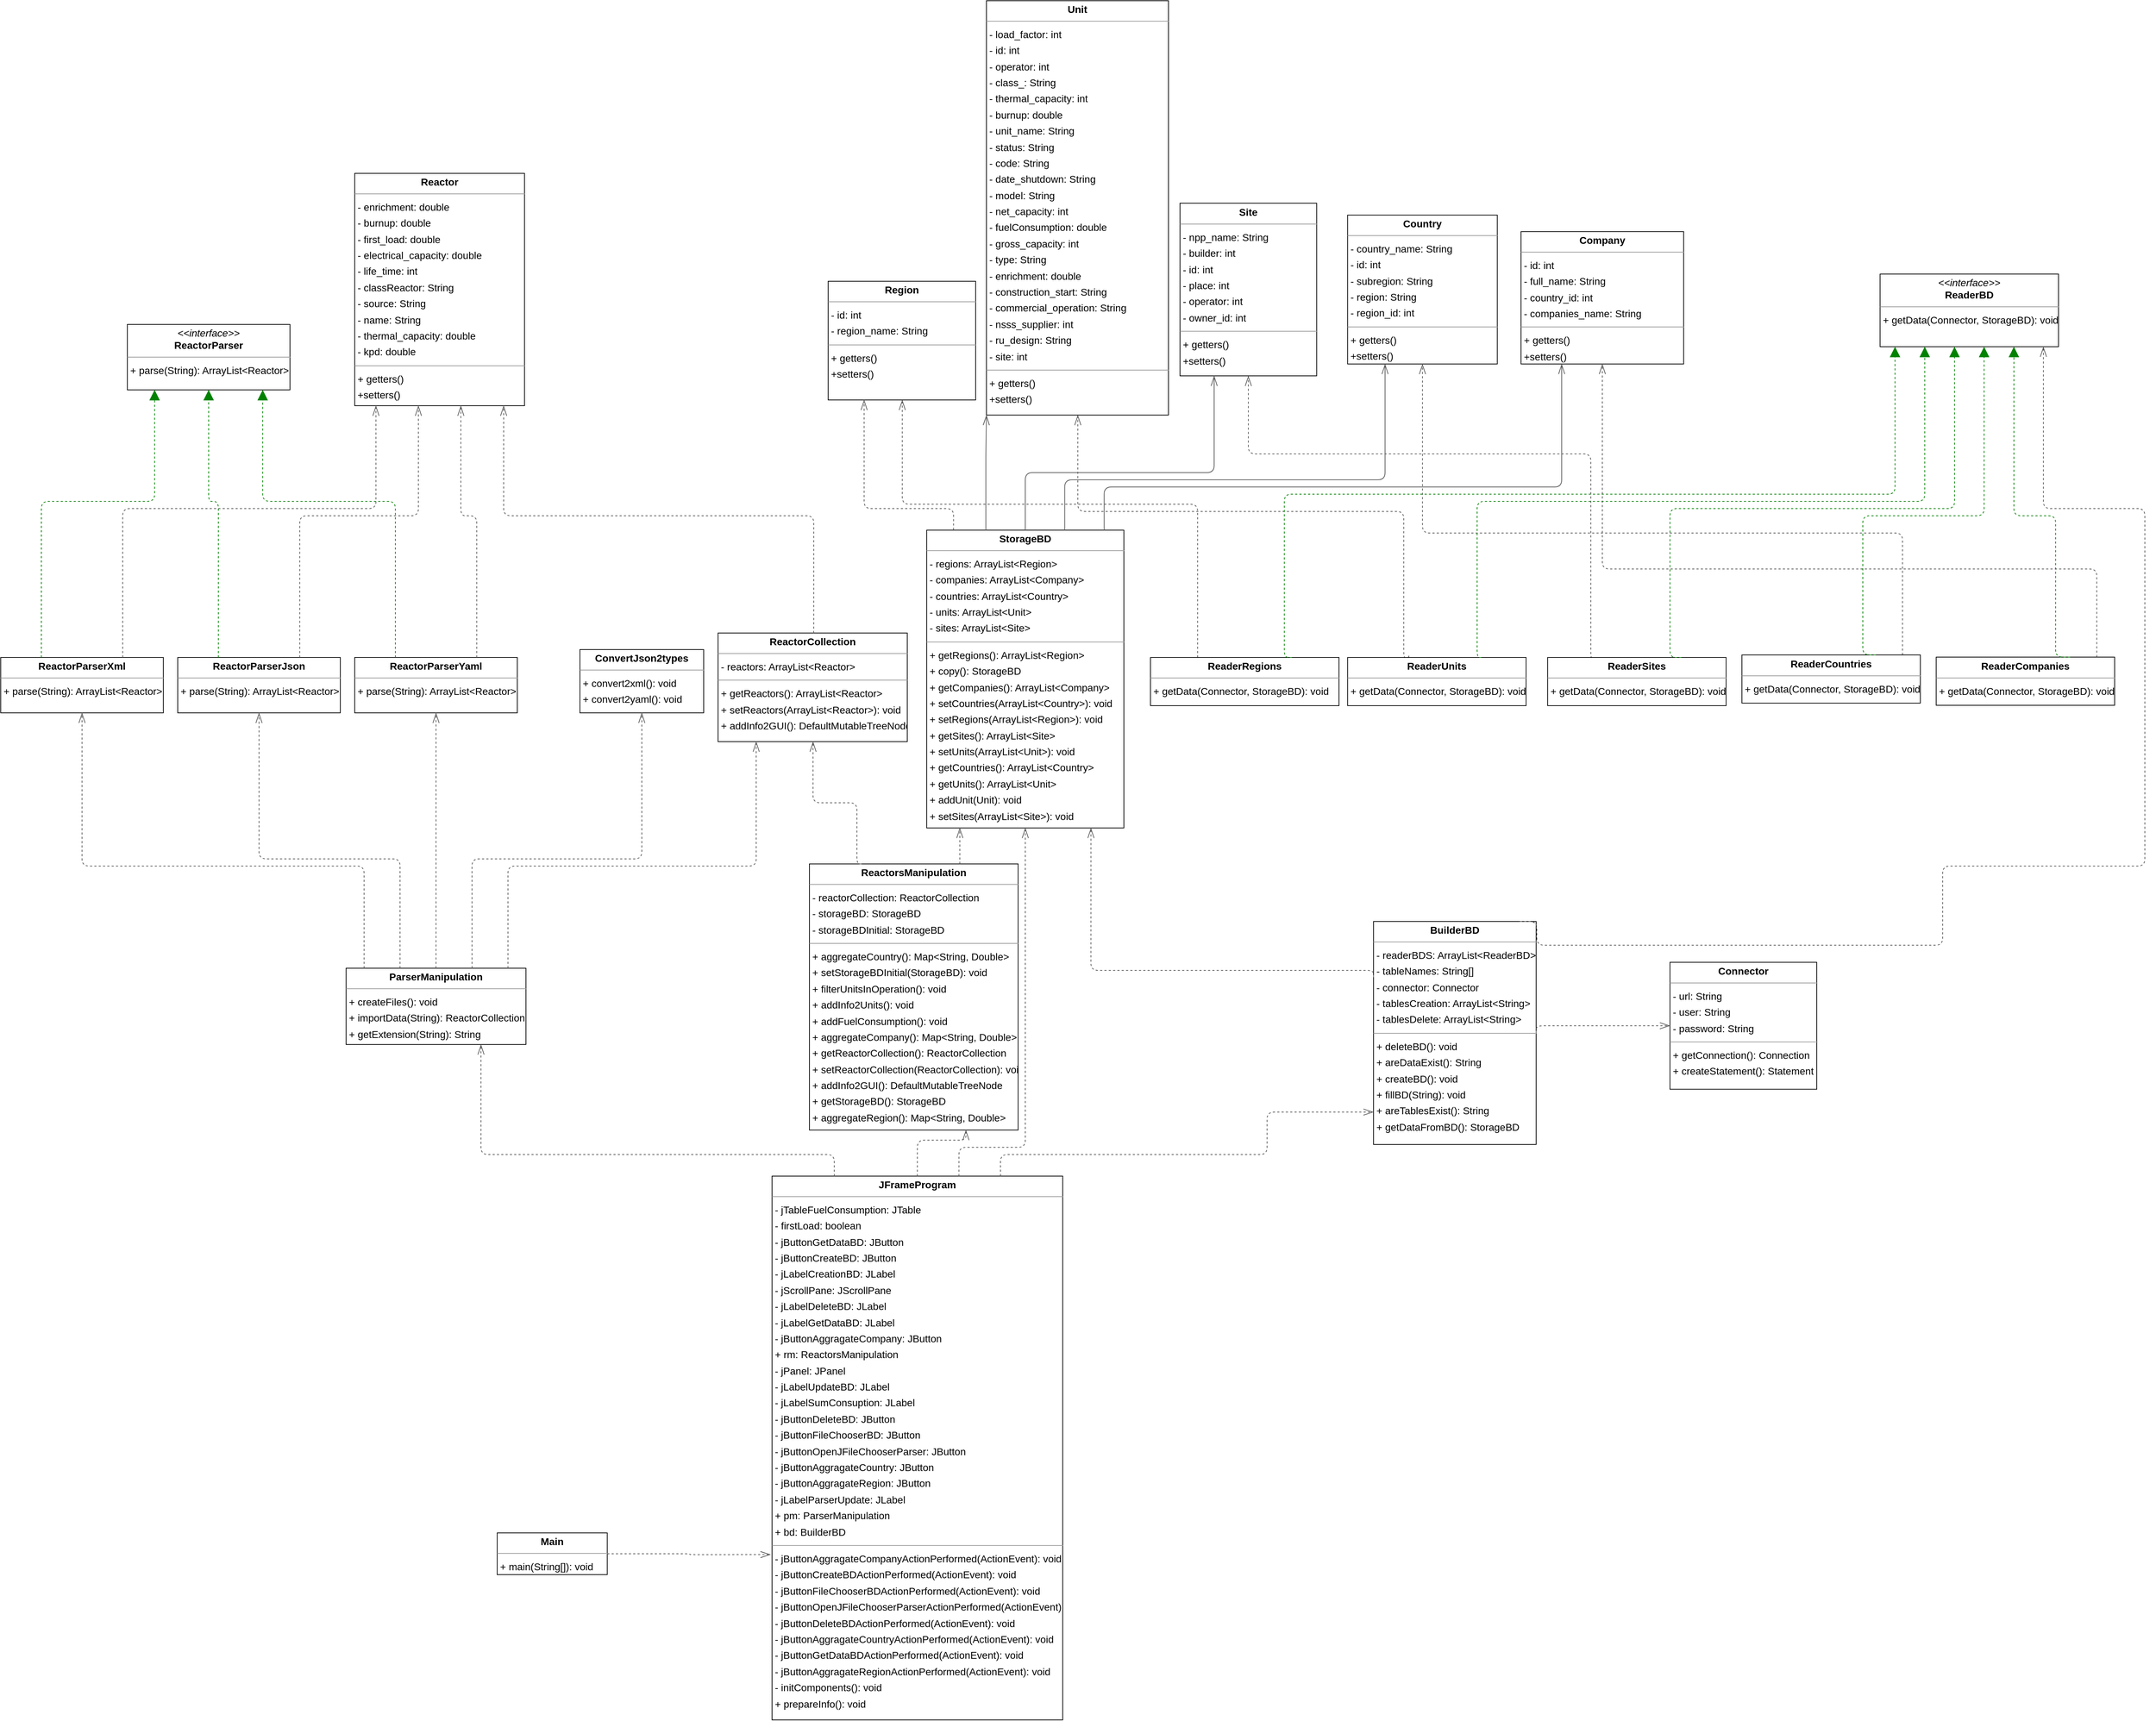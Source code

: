 <mxfile version="20.8.16" type="device"><diagram id="jEGUqI_RYxF84M_RP0Kh" name="Страница 1"><mxGraphModel dx="2385" dy="155" grid="1" gridSize="10" guides="1" tooltips="1" connect="1" arrows="1" fold="1" page="0" pageScale="1" pageWidth="827" pageHeight="1169" background="none" math="0" shadow="0"><root><mxCell id="0"/><mxCell id="1" parent="0"/><mxCell id="node4" value="&lt;p style=&quot;margin:0px;margin-top:4px;text-align:center;&quot;&gt;&lt;b&gt;BuilderBD&lt;/b&gt;&lt;/p&gt;&lt;hr size=&quot;1&quot;/&gt;&lt;p style=&quot;margin:0 0 0 4px;line-height:1.6;&quot;&gt;- readerBDS: ArrayList&amp;lt;ReaderBD&amp;gt;&lt;br/&gt;- tableNames: String[]&lt;br/&gt;- connector: Connector&lt;br/&gt;- tablesCreation: ArrayList&amp;lt;String&amp;gt;&lt;br/&gt;- tablesDelete: ArrayList&amp;lt;String&amp;gt;&lt;/p&gt;&lt;hr size=&quot;1&quot;/&gt;&lt;p style=&quot;margin:0 0 0 4px;line-height:1.6;&quot;&gt;+ deleteBD(): void&lt;br/&gt;+ areDataExist(): String&lt;br/&gt;+ createBD(): void&lt;br/&gt;+ fillBD(String): void&lt;br/&gt;+ areTablesExist(): String&lt;br/&gt;+ getDataFromBD(): StorageBD&lt;/p&gt;" style="verticalAlign=top;align=left;overflow=fill;fontSize=14;fontFamily=Helvetica;html=1;rounded=0;shadow=0;comic=0;labelBackgroundColor=none;strokeWidth=1;" parent="1" vertex="1"><mxGeometry x="1758" y="2120" width="226" height="310" as="geometry"/></mxCell><mxCell id="node24" value="&lt;p style=&quot;margin:0px;margin-top:4px;text-align:center;&quot;&gt;&lt;b&gt;Company&lt;/b&gt;&lt;/p&gt;&lt;hr size=&quot;1&quot;&gt;&lt;p style=&quot;margin:0 0 0 4px;line-height:1.6;&quot;&gt;- id: int&lt;br&gt;- full_name: String&lt;br&gt;- country_id: int&lt;br&gt;- companies_name: String&lt;/p&gt;&lt;hr size=&quot;1&quot;&gt;&lt;p style=&quot;border-color: var(--border-color); margin: 0px 0px 0px 4px; line-height: 1.6;&quot;&gt;+ getters()&lt;/p&gt;&lt;p style=&quot;border-color: var(--border-color); margin: 0px 0px 0px 4px; line-height: 1.6;&quot;&gt;+setters()&lt;/p&gt;" style="verticalAlign=top;align=left;overflow=fill;fontSize=14;fontFamily=Helvetica;html=1;rounded=0;shadow=0;comic=0;labelBackgroundColor=none;strokeWidth=1;" parent="1" vertex="1"><mxGeometry x="1963" y="1161" width="226" height="184" as="geometry"/></mxCell><mxCell id="node3" value="&lt;p style=&quot;margin:0px;margin-top:4px;text-align:center;&quot;&gt;&lt;b&gt;Connector&lt;/b&gt;&lt;/p&gt;&lt;hr size=&quot;1&quot;/&gt;&lt;p style=&quot;margin:0 0 0 4px;line-height:1.6;&quot;&gt;- url: String&lt;br/&gt;- user: String&lt;br/&gt;- password: String&lt;/p&gt;&lt;hr size=&quot;1&quot;/&gt;&lt;p style=&quot;margin:0 0 0 4px;line-height:1.6;&quot;&gt;+ getConnection(): Connection&lt;br/&gt;+ createStatement(): Statement&lt;/p&gt;" style="verticalAlign=top;align=left;overflow=fill;fontSize=14;fontFamily=Helvetica;html=1;rounded=0;shadow=0;comic=0;labelBackgroundColor=none;strokeWidth=1;" parent="1" vertex="1"><mxGeometry x="2170" y="2176.75" width="204" height="176.5" as="geometry"/></mxCell><mxCell id="node9" value="&lt;p style=&quot;margin:0px;margin-top:4px;text-align:center;&quot;&gt;&lt;b&gt;ConvertJson2types&lt;/b&gt;&lt;/p&gt;&lt;hr size=&quot;1&quot;/&gt;&lt;p style=&quot;margin:0 0 0 4px;line-height:1.6;&quot;&gt;+ convert2xml(): void&lt;br/&gt;+ convert2yaml(): void&lt;/p&gt;" style="verticalAlign=top;align=left;overflow=fill;fontSize=14;fontFamily=Helvetica;html=1;rounded=0;shadow=0;comic=0;labelBackgroundColor=none;strokeWidth=1;" parent="1" vertex="1"><mxGeometry x="655" y="1742" width="172" height="88" as="geometry"/></mxCell><mxCell id="node22" value="&lt;p style=&quot;margin:0px;margin-top:4px;text-align:center;&quot;&gt;&lt;b&gt;Country&lt;/b&gt;&lt;/p&gt;&lt;hr size=&quot;1&quot;&gt;&lt;p style=&quot;margin:0 0 0 4px;line-height:1.6;&quot;&gt;- country_name: String&lt;br&gt;- id: int&lt;br&gt;- subregion: String&lt;br&gt;- region: String&lt;br&gt;- region_id: int&lt;/p&gt;&lt;hr size=&quot;1&quot;&gt;&lt;p style=&quot;border-color: var(--border-color); margin: 0px 0px 0px 4px; line-height: 1.6;&quot;&gt;+ getters()&lt;/p&gt;&lt;p style=&quot;border-color: var(--border-color); margin: 0px 0px 0px 4px; line-height: 1.6;&quot;&gt;+setters()&lt;/p&gt;" style="verticalAlign=top;align=left;overflow=fill;fontSize=14;fontFamily=Helvetica;html=1;rounded=0;shadow=0;comic=0;labelBackgroundColor=none;strokeWidth=1;" parent="1" vertex="1"><mxGeometry x="1722" y="1138" width="208" height="207" as="geometry"/></mxCell><mxCell id="node1" value="&lt;p style=&quot;margin:0px;margin-top:4px;text-align:center;&quot;&gt;&lt;b&gt;JFrameProgram&lt;/b&gt;&lt;/p&gt;&lt;hr size=&quot;1&quot;&gt;&lt;p style=&quot;margin:0 0 0 4px;line-height:1.6;&quot;&gt;- jTableFuelConsumption: JTable&lt;br&gt;- firstLoad: boolean&lt;br&gt;- jButtonGetDataBD: JButton&lt;br&gt;- jButtonCreateBD: JButton&lt;br&gt;- jLabelCreationBD: JLabel&lt;br&gt;- jScrollPane: JScrollPane&lt;br&gt;- jLabelDeleteBD: JLabel&lt;br&gt;- jLabelGetDataBD: JLabel&lt;br&gt;- jButtonAggragateCompany: JButton&lt;br&gt;+ rm: ReactorsManipulation&lt;br&gt;- jPanel: JPanel&lt;br&gt;- jLabelUpdateBD: JLabel&lt;br&gt;- jLabelSumConsuption: JLabel&lt;br&gt;- jButtonDeleteBD: JButton&lt;br&gt;- jButtonFileChooserBD: JButton&lt;br&gt;- jButtonOpenJFileChooserParser: JButton&lt;br&gt;- jButtonAggragateCountry: JButton&lt;br&gt;- jButtonAggragateRegion: JButton&lt;br&gt;- jLabelParserUpdate: JLabel&lt;br&gt;+ pm: ParserManipulation&lt;br&gt;+ bd: BuilderBD&lt;/p&gt;&lt;hr size=&quot;1&quot;&gt;&lt;p style=&quot;margin:0 0 0 4px;line-height:1.6;&quot;&gt;- jButtonAggragateCompanyActionPerformed(ActionEvent): void&lt;br&gt;- jButtonCreateBDActionPerformed(ActionEvent): void&lt;br&gt;- jButtonFileChooserBDActionPerformed(ActionEvent): void&lt;br&gt;- jButtonOpenJFileChooserParserActionPerformed(ActionEvent): void&lt;br&gt;- jButtonDeleteBDActionPerformed(ActionEvent): void&lt;br&gt;- jButtonAggragateCountryActionPerformed(ActionEvent): void&lt;br&gt;- jButtonGetDataBDActionPerformed(ActionEvent): void&lt;br&gt;- jButtonAggragateRegionActionPerformed(ActionEvent): void&lt;br&gt;- initComponents(): void&lt;br&gt;+ prepareInfo(): void&lt;/p&gt;" style="verticalAlign=top;align=left;overflow=fill;fontSize=14;fontFamily=Helvetica;html=1;rounded=0;shadow=0;comic=0;labelBackgroundColor=none;strokeWidth=1;" parent="1" vertex="1"><mxGeometry x="922" y="2474" width="404" height="756" as="geometry"/></mxCell><mxCell id="node0" value="&lt;p style=&quot;margin:0px;margin-top:4px;text-align:center;&quot;&gt;&lt;b&gt;Main&lt;/b&gt;&lt;/p&gt;&lt;hr size=&quot;1&quot;/&gt;&lt;p style=&quot;margin:0 0 0 4px;line-height:1.6;&quot;&gt;+ main(String[]): void&lt;/p&gt;" style="verticalAlign=top;align=left;overflow=fill;fontSize=14;fontFamily=Helvetica;html=1;rounded=0;shadow=0;comic=0;labelBackgroundColor=none;strokeWidth=1;" parent="1" vertex="1"><mxGeometry x="540" y="2970" width="153" height="58" as="geometry"/></mxCell><mxCell id="node2" value="&lt;p style=&quot;margin:0px;margin-top:4px;text-align:center;&quot;&gt;&lt;b&gt;ParserManipulation&lt;/b&gt;&lt;/p&gt;&lt;hr size=&quot;1&quot;/&gt;&lt;p style=&quot;margin:0 0 0 4px;line-height:1.6;&quot;&gt;+ createFiles(): void&lt;br/&gt;+ importData(String): ReactorCollection&lt;br/&gt;+ getExtension(String): String&lt;/p&gt;" style="verticalAlign=top;align=left;overflow=fill;fontSize=14;fontFamily=Helvetica;html=1;rounded=0;shadow=0;comic=0;labelBackgroundColor=none;strokeWidth=1;" parent="1" vertex="1"><mxGeometry x="330" y="2185" width="250" height="106" as="geometry"/></mxCell><mxCell id="node19" value="&lt;p style=&quot;margin:0px;margin-top:4px;text-align:center;&quot;&gt;&lt;b&gt;Reactor&lt;/b&gt;&lt;/p&gt;&lt;hr size=&quot;1&quot;&gt;&lt;p style=&quot;margin:0 0 0 4px;line-height:1.6;&quot;&gt;- enrichment: double&lt;br&gt;- burnup: double&lt;br&gt;- first_load: double&lt;br&gt;- electrical_capacity: double&lt;br&gt;- life_time: int&lt;br&gt;- classReactor: String&lt;br&gt;- source: String&lt;br&gt;- name: String&lt;br&gt;- thermal_capacity: double&lt;br&gt;- kpd: double&lt;/p&gt;&lt;hr size=&quot;1&quot;&gt;&lt;p style=&quot;border-color: var(--border-color); margin: 0px 0px 0px 4px; line-height: 1.6;&quot;&gt;+ getters()&lt;/p&gt;&lt;p style=&quot;border-color: var(--border-color); margin: 0px 0px 0px 4px; line-height: 1.6;&quot;&gt;+setters()&lt;/p&gt;" style="verticalAlign=top;align=left;overflow=fill;fontSize=14;fontFamily=Helvetica;html=1;rounded=0;shadow=0;comic=0;labelBackgroundColor=none;strokeWidth=1;" parent="1" vertex="1"><mxGeometry x="342" y="1080" width="236" height="323" as="geometry"/></mxCell><mxCell id="node11" value="&lt;p style=&quot;margin:0px;margin-top:4px;text-align:center;&quot;&gt;&lt;b&gt;ReactorCollection&lt;/b&gt;&lt;/p&gt;&lt;hr size=&quot;1&quot;/&gt;&lt;p style=&quot;margin:0 0 0 4px;line-height:1.6;&quot;&gt;- reactors: ArrayList&amp;lt;Reactor&amp;gt;&lt;/p&gt;&lt;hr size=&quot;1&quot;/&gt;&lt;p style=&quot;margin:0 0 0 4px;line-height:1.6;&quot;&gt;+ getReactors(): ArrayList&amp;lt;Reactor&amp;gt;&lt;br/&gt;+ setReactors(ArrayList&amp;lt;Reactor&amp;gt;): void&lt;br/&gt;+ addInfo2GUI(): DefaultMutableTreeNode&lt;/p&gt;" style="verticalAlign=top;align=left;overflow=fill;fontSize=14;fontFamily=Helvetica;html=1;rounded=0;shadow=0;comic=0;labelBackgroundColor=none;strokeWidth=1;" parent="1" vertex="1"><mxGeometry x="847" y="1719" width="263" height="151" as="geometry"/></mxCell><mxCell id="node5" value="&lt;p style=&quot;margin:0px;margin-top:4px;text-align:center;&quot;&gt;&lt;i&gt;&amp;lt;&amp;lt;interface&amp;gt;&amp;gt;&lt;/i&gt;&lt;br/&gt;&lt;b&gt;ReactorParser&lt;/b&gt;&lt;/p&gt;&lt;hr size=&quot;1&quot;/&gt;&lt;p style=&quot;margin:0 0 0 4px;line-height:1.6;&quot;&gt;+ parse(String): ArrayList&amp;lt;Reactor&amp;gt;&lt;/p&gt;" style="verticalAlign=top;align=left;overflow=fill;fontSize=14;fontFamily=Helvetica;html=1;rounded=0;shadow=0;comic=0;labelBackgroundColor=none;strokeWidth=1;" parent="1" vertex="1"><mxGeometry x="26" y="1290" width="226" height="91" as="geometry"/></mxCell><mxCell id="node8" value="&lt;p style=&quot;margin:0px;margin-top:4px;text-align:center;&quot;&gt;&lt;b&gt;ReactorParserJson&lt;/b&gt;&lt;/p&gt;&lt;hr size=&quot;1&quot;/&gt;&lt;p style=&quot;margin:0 0 0 4px;line-height:1.6;&quot;&gt;+ parse(String): ArrayList&amp;lt;Reactor&amp;gt;&lt;/p&gt;" style="verticalAlign=top;align=left;overflow=fill;fontSize=14;fontFamily=Helvetica;html=1;rounded=0;shadow=0;comic=0;labelBackgroundColor=none;strokeWidth=1;" parent="1" vertex="1"><mxGeometry x="96" y="1753" width="226" height="77" as="geometry"/></mxCell><mxCell id="node7" value="&lt;p style=&quot;margin:0px;margin-top:4px;text-align:center;&quot;&gt;&lt;b&gt;ReactorParserXml&lt;/b&gt;&lt;/p&gt;&lt;hr size=&quot;1&quot;/&gt;&lt;p style=&quot;margin:0 0 0 4px;line-height:1.6;&quot;&gt;+ parse(String): ArrayList&amp;lt;Reactor&amp;gt;&lt;/p&gt;" style="verticalAlign=top;align=left;overflow=fill;fontSize=14;fontFamily=Helvetica;html=1;rounded=0;shadow=0;comic=0;labelBackgroundColor=none;strokeWidth=1;" parent="1" vertex="1"><mxGeometry x="-150" y="1753" width="226" height="77" as="geometry"/></mxCell><mxCell id="node6" value="&lt;p style=&quot;margin:0px;margin-top:4px;text-align:center;&quot;&gt;&lt;b&gt;ReactorParserYaml&lt;/b&gt;&lt;/p&gt;&lt;hr size=&quot;1&quot;/&gt;&lt;p style=&quot;margin:0 0 0 4px;line-height:1.6;&quot;&gt;+ parse(String): ArrayList&amp;lt;Reactor&amp;gt;&lt;/p&gt;" style="verticalAlign=top;align=left;overflow=fill;fontSize=14;fontFamily=Helvetica;html=1;rounded=0;shadow=0;comic=0;labelBackgroundColor=none;strokeWidth=1;" parent="1" vertex="1"><mxGeometry x="342" y="1753" width="226" height="77" as="geometry"/></mxCell><mxCell id="node10" value="&lt;p style=&quot;margin:0px;margin-top:4px;text-align:center;&quot;&gt;&lt;b&gt;ReactorsManipulation&lt;/b&gt;&lt;/p&gt;&lt;hr size=&quot;1&quot;/&gt;&lt;p style=&quot;margin:0 0 0 4px;line-height:1.6;&quot;&gt;- reactorCollection: ReactorCollection&lt;br/&gt;- storageBD: StorageBD&lt;br/&gt;- storageBDInitial: StorageBD&lt;/p&gt;&lt;hr size=&quot;1&quot;/&gt;&lt;p style=&quot;margin:0 0 0 4px;line-height:1.6;&quot;&gt;+ aggregateCountry(): Map&amp;lt;String, Double&amp;gt;&lt;br/&gt;+ setStorageBDInitial(StorageBD): void&lt;br/&gt;+ filterUnitsInOperation(): void&lt;br/&gt;+ addInfo2Units(): void&lt;br/&gt;+ addFuelConsumption(): void&lt;br/&gt;+ aggregateCompany(): Map&amp;lt;String, Double&amp;gt;&lt;br/&gt;+ getReactorCollection(): ReactorCollection&lt;br/&gt;+ setReactorCollection(ReactorCollection): void&lt;br/&gt;+ addInfo2GUI(): DefaultMutableTreeNode&lt;br/&gt;+ getStorageBD(): StorageBD&lt;br/&gt;+ aggregateRegion(): Map&amp;lt;String, Double&amp;gt;&lt;/p&gt;" style="verticalAlign=top;align=left;overflow=fill;fontSize=14;fontFamily=Helvetica;html=1;rounded=0;shadow=0;comic=0;labelBackgroundColor=none;strokeWidth=1;" parent="1" vertex="1"><mxGeometry x="974" y="2040" width="290" height="370" as="geometry"/></mxCell><mxCell id="node16" value="&lt;p style=&quot;margin:0px;margin-top:4px;text-align:center;&quot;&gt;&lt;i&gt;&amp;lt;&amp;lt;interface&amp;gt;&amp;gt;&lt;/i&gt;&lt;br/&gt;&lt;b&gt;ReaderBD&lt;/b&gt;&lt;/p&gt;&lt;hr size=&quot;1&quot;/&gt;&lt;p style=&quot;margin:0 0 0 4px;line-height:1.6;&quot;&gt;+ getData(Connector, StorageBD): void&lt;/p&gt;" style="verticalAlign=top;align=left;overflow=fill;fontSize=14;fontFamily=Helvetica;html=1;rounded=0;shadow=0;comic=0;labelBackgroundColor=none;strokeWidth=1;" parent="1" vertex="1"><mxGeometry x="2462" y="1220" width="248" height="101" as="geometry"/></mxCell><mxCell id="xd_C0-jMYsEEZgT_6Dw0-5" style="html=1;rounded=1;edgeStyle=orthogonalEdgeStyle;dashed=1;startArrow=none;endArrow=openThin;endSize=12;strokeColor=#595959;exitX=0.900;exitY=0.000;exitDx=0;exitDy=0;" edge="1" parent="1" source="node14" target="node24"><mxGeometry relative="1" as="geometry"><Array as="points"><mxPoint x="2763" y="1630"/><mxPoint x="2076" y="1630"/></Array></mxGeometry></mxCell><mxCell id="node14" value="&lt;p style=&quot;margin:0px;margin-top:4px;text-align:center;&quot;&gt;&lt;b&gt;ReaderCompanies&lt;/b&gt;&lt;/p&gt;&lt;hr size=&quot;1&quot;/&gt;&lt;p style=&quot;margin:0 0 0 4px;line-height:1.6;&quot;&gt;+ getData(Connector, StorageBD): void&lt;/p&gt;" style="verticalAlign=top;align=left;overflow=fill;fontSize=14;fontFamily=Helvetica;html=1;rounded=0;shadow=0;comic=0;labelBackgroundColor=none;strokeWidth=1;" parent="1" vertex="1"><mxGeometry x="2540" y="1752.5" width="248" height="67" as="geometry"/></mxCell><mxCell id="xd_C0-jMYsEEZgT_6Dw0-4" style="html=1;rounded=1;edgeStyle=orthogonalEdgeStyle;dashed=1;startArrow=none;endArrow=openThin;endSize=12;strokeColor=#595959;exitX=0.900;exitY=0.000;exitDx=0;exitDy=0;" edge="1" parent="1" source="node15" target="node22"><mxGeometry relative="1" as="geometry"><Array as="points"><mxPoint x="2493" y="1580"/><mxPoint x="1826" y="1580"/></Array></mxGeometry></mxCell><mxCell id="node15" value="&lt;p style=&quot;margin:0px;margin-top:4px;text-align:center;&quot;&gt;&lt;b&gt;ReaderCountries&lt;/b&gt;&lt;/p&gt;&lt;hr size=&quot;1&quot;/&gt;&lt;p style=&quot;margin:0 0 0 4px;line-height:1.6;&quot;&gt;+ getData(Connector, StorageBD): void&lt;/p&gt;" style="verticalAlign=top;align=left;overflow=fill;fontSize=14;fontFamily=Helvetica;html=1;rounded=0;shadow=0;comic=0;labelBackgroundColor=none;strokeWidth=1;" parent="1" vertex="1"><mxGeometry x="2270" y="1749.5" width="248" height="67" as="geometry"/></mxCell><mxCell id="xd_C0-jMYsEEZgT_6Dw0-1" style="html=1;rounded=1;edgeStyle=orthogonalEdgeStyle;dashed=1;startArrow=none;endArrow=openThin;endSize=12;strokeColor=#595959;exitX=0.25;exitY=0;exitDx=0;exitDy=0;" edge="1" parent="1" source="node13" target="node21"><mxGeometry relative="1" as="geometry"><Array as="points"><mxPoint x="1513" y="1540"/><mxPoint x="1103" y="1540"/></Array></mxGeometry></mxCell><mxCell id="node13" value="&lt;p style=&quot;margin:0px;margin-top:4px;text-align:center;&quot;&gt;&lt;b&gt;ReaderRegions&lt;/b&gt;&lt;/p&gt;&lt;hr size=&quot;1&quot;/&gt;&lt;p style=&quot;margin:0 0 0 4px;line-height:1.6;&quot;&gt;+ getData(Connector, StorageBD): void&lt;/p&gt;" style="verticalAlign=top;align=left;overflow=fill;fontSize=14;fontFamily=Helvetica;html=1;rounded=0;shadow=0;comic=0;labelBackgroundColor=none;strokeWidth=1;" parent="1" vertex="1"><mxGeometry x="1448" y="1753" width="262" height="67" as="geometry"/></mxCell><mxCell id="xd_C0-jMYsEEZgT_6Dw0-3" style="html=1;rounded=1;edgeStyle=orthogonalEdgeStyle;dashed=1;startArrow=none;endArrow=openThin;endSize=12;strokeColor=#595959;exitX=0.25;exitY=0;exitDx=0;exitDy=0;" edge="1" parent="1" source="node17" target="node23"><mxGeometry relative="1" as="geometry"><Array as="points"><mxPoint x="2060" y="1753"/><mxPoint x="2060" y="1470"/><mxPoint x="1584" y="1470"/></Array></mxGeometry></mxCell><mxCell id="node17" value="&lt;p style=&quot;margin:0px;margin-top:4px;text-align:center;&quot;&gt;&lt;b&gt;ReaderSites&lt;/b&gt;&lt;/p&gt;&lt;hr size=&quot;1&quot;/&gt;&lt;p style=&quot;margin:0 0 0 4px;line-height:1.6;&quot;&gt;+ getData(Connector, StorageBD): void&lt;/p&gt;" style="verticalAlign=top;align=left;overflow=fill;fontSize=14;fontFamily=Helvetica;html=1;rounded=0;shadow=0;comic=0;labelBackgroundColor=none;strokeWidth=1;" parent="1" vertex="1"><mxGeometry x="2000" y="1753" width="248" height="67" as="geometry"/></mxCell><mxCell id="xd_C0-jMYsEEZgT_6Dw0-2" style="html=1;rounded=1;edgeStyle=orthogonalEdgeStyle;dashed=1;startArrow=none;endArrow=openThin;endSize=12;strokeColor=#595959;exitX=0.343;exitY=-0.037;exitDx=0;exitDy=0;exitPerimeter=0;" edge="1" parent="1" source="node18" target="node20"><mxGeometry relative="1" as="geometry"><Array as="points"><mxPoint x="1807" y="1753"/><mxPoint x="1800" y="1753"/><mxPoint x="1800" y="1550"/><mxPoint x="1347" y="1550"/></Array></mxGeometry></mxCell><mxCell id="node18" value="&lt;p style=&quot;margin:0px;margin-top:4px;text-align:center;&quot;&gt;&lt;b&gt;ReaderUnits&lt;/b&gt;&lt;/p&gt;&lt;hr size=&quot;1&quot;/&gt;&lt;p style=&quot;margin:0 0 0 4px;line-height:1.6;&quot;&gt;+ getData(Connector, StorageBD): void&lt;/p&gt;" style="verticalAlign=top;align=left;overflow=fill;fontSize=14;fontFamily=Helvetica;html=1;rounded=0;shadow=0;comic=0;labelBackgroundColor=none;strokeWidth=1;" parent="1" vertex="1"><mxGeometry x="1722" y="1753" width="248" height="67" as="geometry"/></mxCell><mxCell id="node21" value="&lt;p style=&quot;margin:0px;margin-top:4px;text-align:center;&quot;&gt;&lt;b&gt;Region&lt;/b&gt;&lt;/p&gt;&lt;hr size=&quot;1&quot;&gt;&lt;p style=&quot;margin:0 0 0 4px;line-height:1.6;&quot;&gt;- id: int&lt;br&gt;- region_name: String&lt;/p&gt;&lt;hr size=&quot;1&quot;&gt;&lt;p style=&quot;border-color: var(--border-color); margin: 0px 0px 0px 4px; line-height: 1.6;&quot;&gt;+ getters()&lt;/p&gt;&lt;p style=&quot;border-color: var(--border-color); margin: 0px 0px 0px 4px; line-height: 1.6;&quot;&gt;+setters()&lt;/p&gt;" style="verticalAlign=top;align=left;overflow=fill;fontSize=14;fontFamily=Helvetica;html=1;rounded=0;shadow=0;comic=0;labelBackgroundColor=none;strokeWidth=1;" parent="1" vertex="1"><mxGeometry x="1000" y="1230" width="205" height="165" as="geometry"/></mxCell><mxCell id="node23" value="&lt;p style=&quot;margin:0px;margin-top:4px;text-align:center;&quot;&gt;&lt;b&gt;Site&lt;/b&gt;&lt;/p&gt;&lt;hr size=&quot;1&quot;&gt;&lt;p style=&quot;margin:0 0 0 4px;line-height:1.6;&quot;&gt;- npp_name: String&lt;br&gt;- builder: int&lt;br&gt;- id: int&lt;br&gt;- place: int&lt;br&gt;- operator: int&lt;br&gt;- owner_id: int&lt;/p&gt;&lt;hr size=&quot;1&quot;&gt;&lt;p style=&quot;border-color: var(--border-color); margin: 0px 0px 0px 4px; line-height: 1.6;&quot;&gt;+ getters()&lt;/p&gt;&lt;p style=&quot;border-color: var(--border-color); margin: 0px 0px 0px 4px; line-height: 1.6;&quot;&gt;+setters()&lt;/p&gt;" style="verticalAlign=top;align=left;overflow=fill;fontSize=14;fontFamily=Helvetica;html=1;rounded=0;shadow=0;comic=0;labelBackgroundColor=none;strokeWidth=1;" parent="1" vertex="1"><mxGeometry x="1489" y="1121.5" width="190" height="240" as="geometry"/></mxCell><mxCell id="node12" value="&lt;p style=&quot;margin:0px;margin-top:4px;text-align:center;&quot;&gt;&lt;b&gt;StorageBD&lt;/b&gt;&lt;/p&gt;&lt;hr size=&quot;1&quot;/&gt;&lt;p style=&quot;margin:0 0 0 4px;line-height:1.6;&quot;&gt;- regions: ArrayList&amp;lt;Region&amp;gt;&lt;br/&gt;- companies: ArrayList&amp;lt;Company&amp;gt;&lt;br/&gt;- countries: ArrayList&amp;lt;Country&amp;gt;&lt;br/&gt;- units: ArrayList&amp;lt;Unit&amp;gt;&lt;br/&gt;- sites: ArrayList&amp;lt;Site&amp;gt;&lt;/p&gt;&lt;hr size=&quot;1&quot;/&gt;&lt;p style=&quot;margin:0 0 0 4px;line-height:1.6;&quot;&gt;+ getRegions(): ArrayList&amp;lt;Region&amp;gt;&lt;br/&gt;+ copy(): StorageBD&lt;br/&gt;+ getCompanies(): ArrayList&amp;lt;Company&amp;gt;&lt;br/&gt;+ setCountries(ArrayList&amp;lt;Country&amp;gt;): void&lt;br/&gt;+ setRegions(ArrayList&amp;lt;Region&amp;gt;): void&lt;br/&gt;+ getSites(): ArrayList&amp;lt;Site&amp;gt;&lt;br/&gt;+ setUnits(ArrayList&amp;lt;Unit&amp;gt;): void&lt;br/&gt;+ getCountries(): ArrayList&amp;lt;Country&amp;gt;&lt;br/&gt;+ getUnits(): ArrayList&amp;lt;Unit&amp;gt;&lt;br/&gt;+ addUnit(Unit): void&lt;br/&gt;+ setSites(ArrayList&amp;lt;Site&amp;gt;): void&lt;br/&gt;+ setCompanies(ArrayList&amp;lt;Company&amp;gt;): void&lt;/p&gt;" style="verticalAlign=top;align=left;overflow=fill;fontSize=14;fontFamily=Helvetica;html=1;rounded=0;shadow=0;comic=0;labelBackgroundColor=none;strokeWidth=1;" parent="1" vertex="1"><mxGeometry x="1137" y="1576" width="274" height="414" as="geometry"/></mxCell><mxCell id="node20" value="&lt;p style=&quot;margin:0px;margin-top:4px;text-align:center;&quot;&gt;&lt;b&gt;Unit&lt;/b&gt;&lt;/p&gt;&lt;hr size=&quot;1&quot;&gt;&lt;p style=&quot;margin:0 0 0 4px;line-height:1.6;&quot;&gt;- load_factor: int&lt;br&gt;- id: int&lt;br&gt;- operator: int&lt;br&gt;- class_: String&lt;br&gt;- thermal_capacity: int&lt;br&gt;- burnup: double&lt;br&gt;- unit_name: String&lt;br&gt;- status: String&lt;br&gt;- code: String&lt;br&gt;- date_shutdown: String&lt;br&gt;- model: String&lt;br&gt;- net_capacity: int&lt;br&gt;- fuelConsumption: double&lt;br&gt;- gross_capacity: int&lt;br&gt;- type: String&lt;br&gt;- enrichment: double&lt;br&gt;- construction_start: String&lt;br&gt;- commercial_operation: String&lt;br&gt;- nsss_supplier: int&lt;br&gt;- ru_design: String&lt;br&gt;- site: int&lt;/p&gt;&lt;hr size=&quot;1&quot;&gt;&lt;p style=&quot;margin:0 0 0 4px;line-height:1.6;&quot;&gt;+ getters()&lt;/p&gt;&lt;p style=&quot;margin:0 0 0 4px;line-height:1.6;&quot;&gt;+setters()&lt;/p&gt;" style="verticalAlign=top;align=left;overflow=fill;fontSize=14;fontFamily=Helvetica;html=1;rounded=0;shadow=0;comic=0;labelBackgroundColor=none;strokeWidth=1;" parent="1" vertex="1"><mxGeometry x="1220" y="840" width="253" height="576" as="geometry"/></mxCell><mxCell id="edge45" value="" style="html=1;rounded=1;edgeStyle=orthogonalEdgeStyle;dashed=1;startArrow=none;endArrow=openThin;endSize=12;strokeColor=#595959;exitX=1;exitY=0.5;exitDx=0;exitDy=0;entryX=0;entryY=0.5;entryDx=0;entryDy=0;" parent="1" source="node4" target="node3" edge="1"><mxGeometry width="50" height="50" relative="1" as="geometry"><Array as="points"><mxPoint x="2140" y="2265"/><mxPoint x="2140" y="2265"/></Array></mxGeometry></mxCell><mxCell id="edge25" value="" style="html=1;rounded=1;edgeStyle=orthogonalEdgeStyle;dashed=1;startArrow=none;endArrow=openThin;endSize=12;strokeColor=#595959;exitX=0.900;exitY=0.000;exitDx=0;exitDy=0;" parent="1" source="node4" target="node16" edge="1"><mxGeometry width="50" height="50" relative="1" as="geometry"><Array as="points"><mxPoint x="1985" y="2153"/><mxPoint x="2549" y="2153"/><mxPoint x="2549" y="2043"/><mxPoint x="2830" y="2043"/><mxPoint x="2830" y="1546"/><mxPoint x="2689" y="1546"/></Array></mxGeometry></mxCell><mxCell id="edge38" value="" style="html=1;rounded=1;edgeStyle=orthogonalEdgeStyle;dashed=1;startArrow=none;endArrow=openThin;endSize=12;strokeColor=#595959;exitX=0;exitY=0.25;exitDx=0;exitDy=0;entryX=0.833;entryY=1.000;entryDx=0;entryDy=0;" parent="1" source="node4" target="node12" edge="1"><mxGeometry width="50" height="50" relative="1" as="geometry"><Array as="points"><mxPoint x="1365" y="2188"/></Array></mxGeometry></mxCell><mxCell id="edge34" value="" style="html=1;rounded=1;edgeStyle=orthogonalEdgeStyle;dashed=1;startArrow=none;endArrow=openThin;endSize=12;strokeColor=#595959;exitX=0.786;exitY=0.000;exitDx=0;exitDy=0;" parent="1" source="node1" edge="1"><mxGeometry width="50" height="50" relative="1" as="geometry"><Array as="points"><mxPoint x="1240" y="2444"/><mxPoint x="1610" y="2444"/><mxPoint x="1610" y="2385"/></Array><mxPoint x="1758" y="2385" as="targetPoint"/></mxGeometry></mxCell><mxCell id="edge44" value="" style="html=1;rounded=1;edgeStyle=orthogonalEdgeStyle;dashed=1;startArrow=none;endArrow=openThin;endSize=12;strokeColor=#595959;exitX=0.214;exitY=0.000;exitDx=0;exitDy=0;entryX=0.750;entryY=1.000;entryDx=0;entryDy=0;" parent="1" source="node1" target="node2" edge="1"><mxGeometry width="50" height="50" relative="1" as="geometry"><Array as="points"><mxPoint x="1008" y="2444"/><mxPoint x="518" y="2444"/></Array></mxGeometry></mxCell><mxCell id="edge37" value="" style="html=1;rounded=1;edgeStyle=orthogonalEdgeStyle;dashed=1;startArrow=none;endArrow=openThin;endSize=12;strokeColor=#595959;exitX=0.500;exitY=0.000;exitDx=0;exitDy=0;entryX=0.750;entryY=1.000;entryDx=0;entryDy=0;" parent="1" source="node1" target="node10" edge="1"><mxGeometry width="50" height="50" relative="1" as="geometry"><Array as="points"><mxPoint x="1124" y="2424"/><mxPoint x="1191" y="2424"/></Array></mxGeometry></mxCell><mxCell id="edge14" value="" style="html=1;rounded=1;edgeStyle=orthogonalEdgeStyle;dashed=1;startArrow=none;endArrow=openThin;endSize=12;strokeColor=#595959;exitX=0.643;exitY=0.000;exitDx=0;exitDy=0;entryX=0.500;entryY=1.000;entryDx=0;entryDy=0;" parent="1" source="node1" target="node12" edge="1"><mxGeometry width="50" height="50" relative="1" as="geometry"><Array as="points"><mxPoint x="1181" y="2434"/><mxPoint x="1274" y="2434"/></Array></mxGeometry></mxCell><mxCell id="edge35" value="" style="html=1;rounded=1;edgeStyle=orthogonalEdgeStyle;dashed=1;startArrow=none;endArrow=openThin;endSize=12;strokeColor=#595959;exitX=1;exitY=0.5;exitDx=0;exitDy=0;entryX=-0.005;entryY=0.696;entryDx=0;entryDy=0;entryPerimeter=0;" parent="1" source="node0" target="node1" edge="1"><mxGeometry width="50" height="50" relative="1" as="geometry"><Array as="points"/></mxGeometry></mxCell><mxCell id="edge18" value="" style="html=1;rounded=1;edgeStyle=orthogonalEdgeStyle;dashed=1;startArrow=none;endArrow=openThin;endSize=12;strokeColor=#595959;exitX=0.700;exitY=0.000;exitDx=0;exitDy=0;entryX=0.500;entryY=1.000;entryDx=0;entryDy=0;" parent="1" source="node2" target="node9" edge="1"><mxGeometry width="50" height="50" relative="1" as="geometry"><Array as="points"><mxPoint x="505" y="2033"/><mxPoint x="741" y="2033"/></Array></mxGeometry></mxCell><mxCell id="edge11" value="" style="html=1;rounded=1;edgeStyle=orthogonalEdgeStyle;dashed=1;startArrow=none;endArrow=openThin;endSize=12;strokeColor=#595959;exitX=0.900;exitY=0.000;exitDx=0;exitDy=0;" parent="1" source="node2" target="node11" edge="1"><mxGeometry width="50" height="50" relative="1" as="geometry"><Array as="points"><mxPoint x="555" y="2043"/><mxPoint x="900" y="2043"/></Array></mxGeometry></mxCell><mxCell id="edge24" value="" style="html=1;rounded=1;edgeStyle=orthogonalEdgeStyle;dashed=1;startArrow=none;endArrow=openThin;endSize=12;strokeColor=#595959;exitX=0.300;exitY=0.000;exitDx=0;exitDy=0;entryX=0.500;entryY=1.001;entryDx=0;entryDy=0;" parent="1" source="node2" target="node8" edge="1"><mxGeometry width="50" height="50" relative="1" as="geometry"><Array as="points"><mxPoint x="405" y="2033"/><mxPoint x="209" y="2033"/></Array></mxGeometry></mxCell><mxCell id="edge17" value="" style="html=1;rounded=1;edgeStyle=orthogonalEdgeStyle;dashed=1;startArrow=none;endArrow=openThin;endSize=12;strokeColor=#595959;exitX=0.100;exitY=0.000;exitDx=0;exitDy=0;entryX=0.500;entryY=1.001;entryDx=0;entryDy=0;" parent="1" source="node2" target="node7" edge="1"><mxGeometry width="50" height="50" relative="1" as="geometry"><Array as="points"><mxPoint x="355" y="2043"/><mxPoint x="-37" y="2043"/></Array></mxGeometry></mxCell><mxCell id="edge21" value="" style="html=1;rounded=1;edgeStyle=orthogonalEdgeStyle;dashed=1;startArrow=none;endArrow=openThin;endSize=12;strokeColor=#595959;exitX=0.500;exitY=0.000;exitDx=0;exitDy=0;entryX=0.500;entryY=1.001;entryDx=0;entryDy=0;" parent="1" source="node2" target="node6" edge="1"><mxGeometry width="50" height="50" relative="1" as="geometry"><Array as="points"/></mxGeometry></mxCell><mxCell id="label128" value="" style="edgeLabel;resizable=0;html=1;align=left;verticalAlign=top;strokeColor=default;" parent="edge21" vertex="1" connectable="0"><mxGeometry x="405" y="1986" as="geometry"/></mxCell><mxCell id="edge23" value="" style="html=1;rounded=1;edgeStyle=orthogonalEdgeStyle;dashed=1;startArrow=none;endArrow=openThin;endSize=12;strokeColor=#595959;" parent="1" target="node19" edge="1"><mxGeometry width="50" height="50" relative="1" as="geometry"><Array as="points"><mxPoint x="980" y="1556"/><mxPoint x="549" y="1556"/></Array><mxPoint x="980" y="1719" as="sourcePoint"/></mxGeometry></mxCell><mxCell id="edge33" value="" style="html=1;rounded=1;edgeStyle=orthogonalEdgeStyle;dashed=1;startArrow=none;endArrow=openThin;endSize=12;strokeColor=#595959;exitX=0.750;exitY=0.001;exitDx=0;exitDy=0;entryX=0.375;entryY=1.000;entryDx=0;entryDy=0;" parent="1" source="node8" target="node19" edge="1"><mxGeometry width="50" height="50" relative="1" as="geometry"><Array as="points"><mxPoint x="266" y="1556"/><mxPoint x="431" y="1556"/></Array></mxGeometry></mxCell><mxCell id="edge2" value="" style="html=1;rounded=1;edgeStyle=orthogonalEdgeStyle;dashed=1;startArrow=none;endArrow=block;endSize=12;strokeColor=#008200;exitX=0.250;exitY=0.000;exitDx=0;exitDy=0;entryX=0.500;entryY=1.001;entryDx=0;entryDy=0;" parent="1" source="node8" target="node5" edge="1"><mxGeometry width="50" height="50" relative="1" as="geometry"><Array as="points"><mxPoint x="153" y="1536"/><mxPoint x="139" y="1536"/></Array></mxGeometry></mxCell><mxCell id="edge27" value="" style="html=1;rounded=1;edgeStyle=orthogonalEdgeStyle;dashed=1;startArrow=none;endArrow=openThin;endSize=12;strokeColor=#595959;exitX=0.750;exitY=0.000;exitDx=0;exitDy=0;entryX=0.125;entryY=1.000;entryDx=0;entryDy=0;" parent="1" source="node7" target="node19" edge="1"><mxGeometry width="50" height="50" relative="1" as="geometry"><Array as="points"><mxPoint x="20" y="1546"/><mxPoint x="372" y="1546"/></Array></mxGeometry></mxCell><mxCell id="edge0" value="" style="html=1;rounded=1;edgeStyle=orthogonalEdgeStyle;dashed=1;startArrow=none;endArrow=block;endSize=12;strokeColor=#008200;exitX=0.250;exitY=0.000;exitDx=0;exitDy=0;entryX=0.167;entryY=1.001;entryDx=0;entryDy=0;" parent="1" source="node7" target="node5" edge="1"><mxGeometry width="50" height="50" relative="1" as="geometry"><Array as="points"><mxPoint x="-93" y="1536"/><mxPoint x="64" y="1536"/></Array></mxGeometry></mxCell><mxCell id="edge43" value="" style="html=1;rounded=1;edgeStyle=orthogonalEdgeStyle;dashed=1;startArrow=none;endArrow=openThin;endSize=12;strokeColor=#595959;exitX=0.750;exitY=0.001;exitDx=0;exitDy=0;entryX=0.625;entryY=1.000;entryDx=0;entryDy=0;" parent="1" source="node6" target="node19" edge="1"><mxGeometry width="50" height="50" relative="1" as="geometry"><Array as="points"><mxPoint x="512" y="1556"/><mxPoint x="490" y="1556"/></Array></mxGeometry></mxCell><mxCell id="edge1" value="" style="html=1;rounded=1;edgeStyle=orthogonalEdgeStyle;dashed=1;startArrow=none;endArrow=block;endSize=12;strokeColor=#008200;exitX=0.250;exitY=0.000;exitDx=0;exitDy=0;entryX=0.833;entryY=1.001;entryDx=0;entryDy=0;" parent="1" source="node6" target="node5" edge="1"><mxGeometry width="50" height="50" relative="1" as="geometry"><Array as="points"><mxPoint x="399" y="1536"/><mxPoint x="214" y="1536"/></Array></mxGeometry></mxCell><mxCell id="edge22" value="" style="html=1;rounded=1;edgeStyle=orthogonalEdgeStyle;dashed=1;startArrow=none;endArrow=openThin;endSize=12;strokeColor=#595959;exitX=0.25;exitY=0;exitDx=0;exitDy=0;" parent="1" source="node10" target="node11" edge="1"><mxGeometry width="50" height="50" relative="1" as="geometry"><Array as="points"><mxPoint x="1040" y="2040"/><mxPoint x="1040" y="1955"/><mxPoint x="979" y="1955"/></Array></mxGeometry></mxCell><mxCell id="edge20" value="" style="html=1;rounded=1;edgeStyle=orthogonalEdgeStyle;dashed=1;startArrow=none;endArrow=openThin;endSize=12;strokeColor=#595959;" parent="1" target="node12" edge="1"><mxGeometry width="50" height="50" relative="1" as="geometry"><Array as="points"><mxPoint x="1183" y="2040"/></Array><mxPoint x="1183" y="2040" as="sourcePoint"/></mxGeometry></mxCell><mxCell id="edge4" value="" style="html=1;rounded=1;edgeStyle=orthogonalEdgeStyle;dashed=1;startArrow=none;endArrow=block;endSize=12;strokeColor=#008200;exitX=0.750;exitY=0.001;exitDx=0;exitDy=0;entryX=0.750;entryY=1.000;entryDx=0;entryDy=0;" parent="1" source="node14" target="node16" edge="1"><mxGeometry width="50" height="50" relative="1" as="geometry"><Array as="points"><mxPoint x="2706" y="1556"/><mxPoint x="2648" y="1556"/></Array></mxGeometry></mxCell><mxCell id="edge7" value="" style="html=1;rounded=1;edgeStyle=orthogonalEdgeStyle;dashed=1;startArrow=none;endArrow=block;endSize=12;strokeColor=#008200;exitX=0.750;exitY=0.001;exitDx=0;exitDy=0;entryX=0.583;entryY=1.000;entryDx=0;entryDy=0;" parent="1" source="node15" target="node16" edge="1"><mxGeometry width="50" height="50" relative="1" as="geometry"><Array as="points"><mxPoint x="2438" y="1556"/><mxPoint x="2607" y="1556"/></Array></mxGeometry></mxCell><mxCell id="edge6" value="" style="html=1;rounded=1;edgeStyle=orthogonalEdgeStyle;dashed=1;startArrow=none;endArrow=block;endSize=12;strokeColor=#008200;exitX=0.750;exitY=0.001;exitDx=0;exitDy=0;entryX=0.083;entryY=1.001;entryDx=0;entryDy=0;" parent="1" source="node13" target="node16" edge="1"><mxGeometry width="50" height="50" relative="1" as="geometry"><Array as="points"><mxPoint x="1634" y="1526"/><mxPoint x="2483" y="1526"/></Array></mxGeometry></mxCell><mxCell id="edge5" value="" style="html=1;rounded=1;edgeStyle=orthogonalEdgeStyle;dashed=1;startArrow=none;endArrow=block;endSize=12;strokeColor=#008200;exitX=0.750;exitY=0.000;exitDx=0;exitDy=0;entryX=0.417;entryY=1.001;entryDx=0;entryDy=0;" parent="1" source="node17" target="node16" edge="1"><mxGeometry width="50" height="50" relative="1" as="geometry"><Array as="points"><mxPoint x="2170" y="1546"/><mxPoint x="2565" y="1546"/></Array></mxGeometry></mxCell><mxCell id="edge3" value="" style="html=1;rounded=1;edgeStyle=orthogonalEdgeStyle;dashed=1;startArrow=none;endArrow=block;endSize=12;strokeColor=#008200;exitX=0.750;exitY=0.000;exitDx=0;exitDy=0;entryX=0.250;entryY=1.001;entryDx=0;entryDy=0;" parent="1" source="node18" target="node16" edge="1"><mxGeometry width="50" height="50" relative="1" as="geometry"><Array as="points"><mxPoint x="1902" y="1536"/><mxPoint x="2524" y="1536"/></Array></mxGeometry></mxCell><mxCell id="edge32" value="" style="html=1;rounded=1;edgeStyle=orthogonalEdgeStyle;dashed=0;startArrow=diamondThinstartSize=12;endArrow=openThin;endSize=12;strokeColor=#595959;exitX=0.900;exitY=0.000;exitDx=0;exitDy=0;entryX=0.250;entryY=1.000;entryDx=0;entryDy=0;" parent="1" source="node12" target="node24" edge="1"><mxGeometry width="50" height="50" relative="1" as="geometry"><Array as="points"><mxPoint x="1384" y="1516"/><mxPoint x="2019" y="1516"/></Array></mxGeometry></mxCell><mxCell id="edge12" value="" style="html=1;rounded=1;edgeStyle=orthogonalEdgeStyle;dashed=0;startArrow=diamondThinstartSize=12;endArrow=openThin;endSize=12;strokeColor=#595959;exitX=0.700;exitY=0.000;exitDx=0;exitDy=0;entryX=0.250;entryY=1.000;entryDx=0;entryDy=0;" parent="1" source="node12" target="node22" edge="1"><mxGeometry width="50" height="50" relative="1" as="geometry"><Array as="points"><mxPoint x="1329" y="1506"/><mxPoint x="1774" y="1506"/></Array></mxGeometry></mxCell><mxCell id="edge9" value="" style="html=1;rounded=1;edgeStyle=orthogonalEdgeStyle;dashed=1;startArrow=none;endArrow=openThin;endSize=12;strokeColor=#595959;exitX=0.136;exitY=-0.001;exitDx=0;exitDy=0;exitPerimeter=0;" parent="1" source="node12" target="node21" edge="1"><mxGeometry width="50" height="50" relative="1" as="geometry"><Array as="points"><mxPoint x="1174" y="1546"/><mxPoint x="1050" y="1546"/></Array></mxGeometry></mxCell><mxCell id="edge16" value="" style="html=1;rounded=1;edgeStyle=orthogonalEdgeStyle;dashed=0;startArrow=diamondThinstartSize=12;endArrow=openThin;endSize=12;strokeColor=#595959;exitX=0.500;exitY=0.000;exitDx=0;exitDy=0;entryX=0.250;entryY=1.000;entryDx=0;entryDy=0;" parent="1" source="node12" target="node23" edge="1"><mxGeometry width="50" height="50" relative="1" as="geometry"><Array as="points"><mxPoint x="1274" y="1496"/><mxPoint x="1537" y="1496"/></Array></mxGeometry></mxCell><mxCell id="edge39" value="" style="html=1;rounded=1;edgeStyle=orthogonalEdgeStyle;dashed=0;startArrow=diamondThinstartSize=12;endArrow=openThin;endSize=12;strokeColor=#595959;exitX=0.300;exitY=0.000;exitDx=0;exitDy=0;entryX=0;entryY=1;entryDx=0;entryDy=0;" parent="1" source="node12" target="node20" edge="1"><mxGeometry width="50" height="50" relative="1" as="geometry"><Array as="points"><mxPoint x="1220" y="1470"/><mxPoint x="1220" y="1470"/></Array><mxPoint x="1290" y="1440" as="targetPoint"/></mxGeometry></mxCell></root></mxGraphModel></diagram></mxfile>